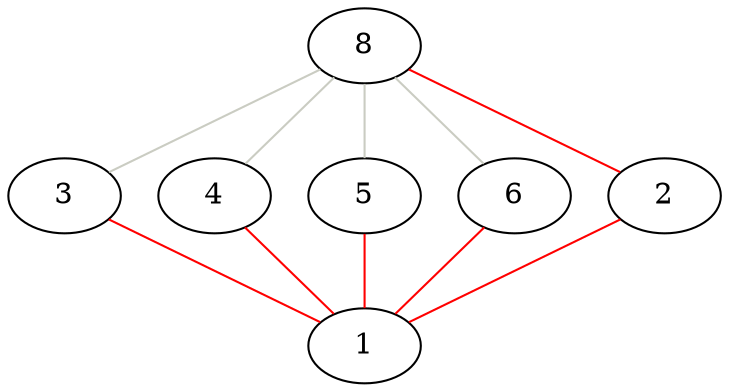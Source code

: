 graph contactGraph {
    "8" -- "3" [color="0.2 0.05 0.8"];
    "4" -- "1" [color=red];
    "8" -- "4" [color="0.2 0.05 0.8"];
    "8" -- "5" [color="0.2 0.05 0.8"];
    "6" -- "1" [color=red];
    "8" -- "6" [color="0.2 0.05 0.8"];
    "2" -- "1" [color=red];
    "8" -- "2" [color=red];
    "3" -- "1" [color=red];
    "5" -- "1" [color=red];
}
